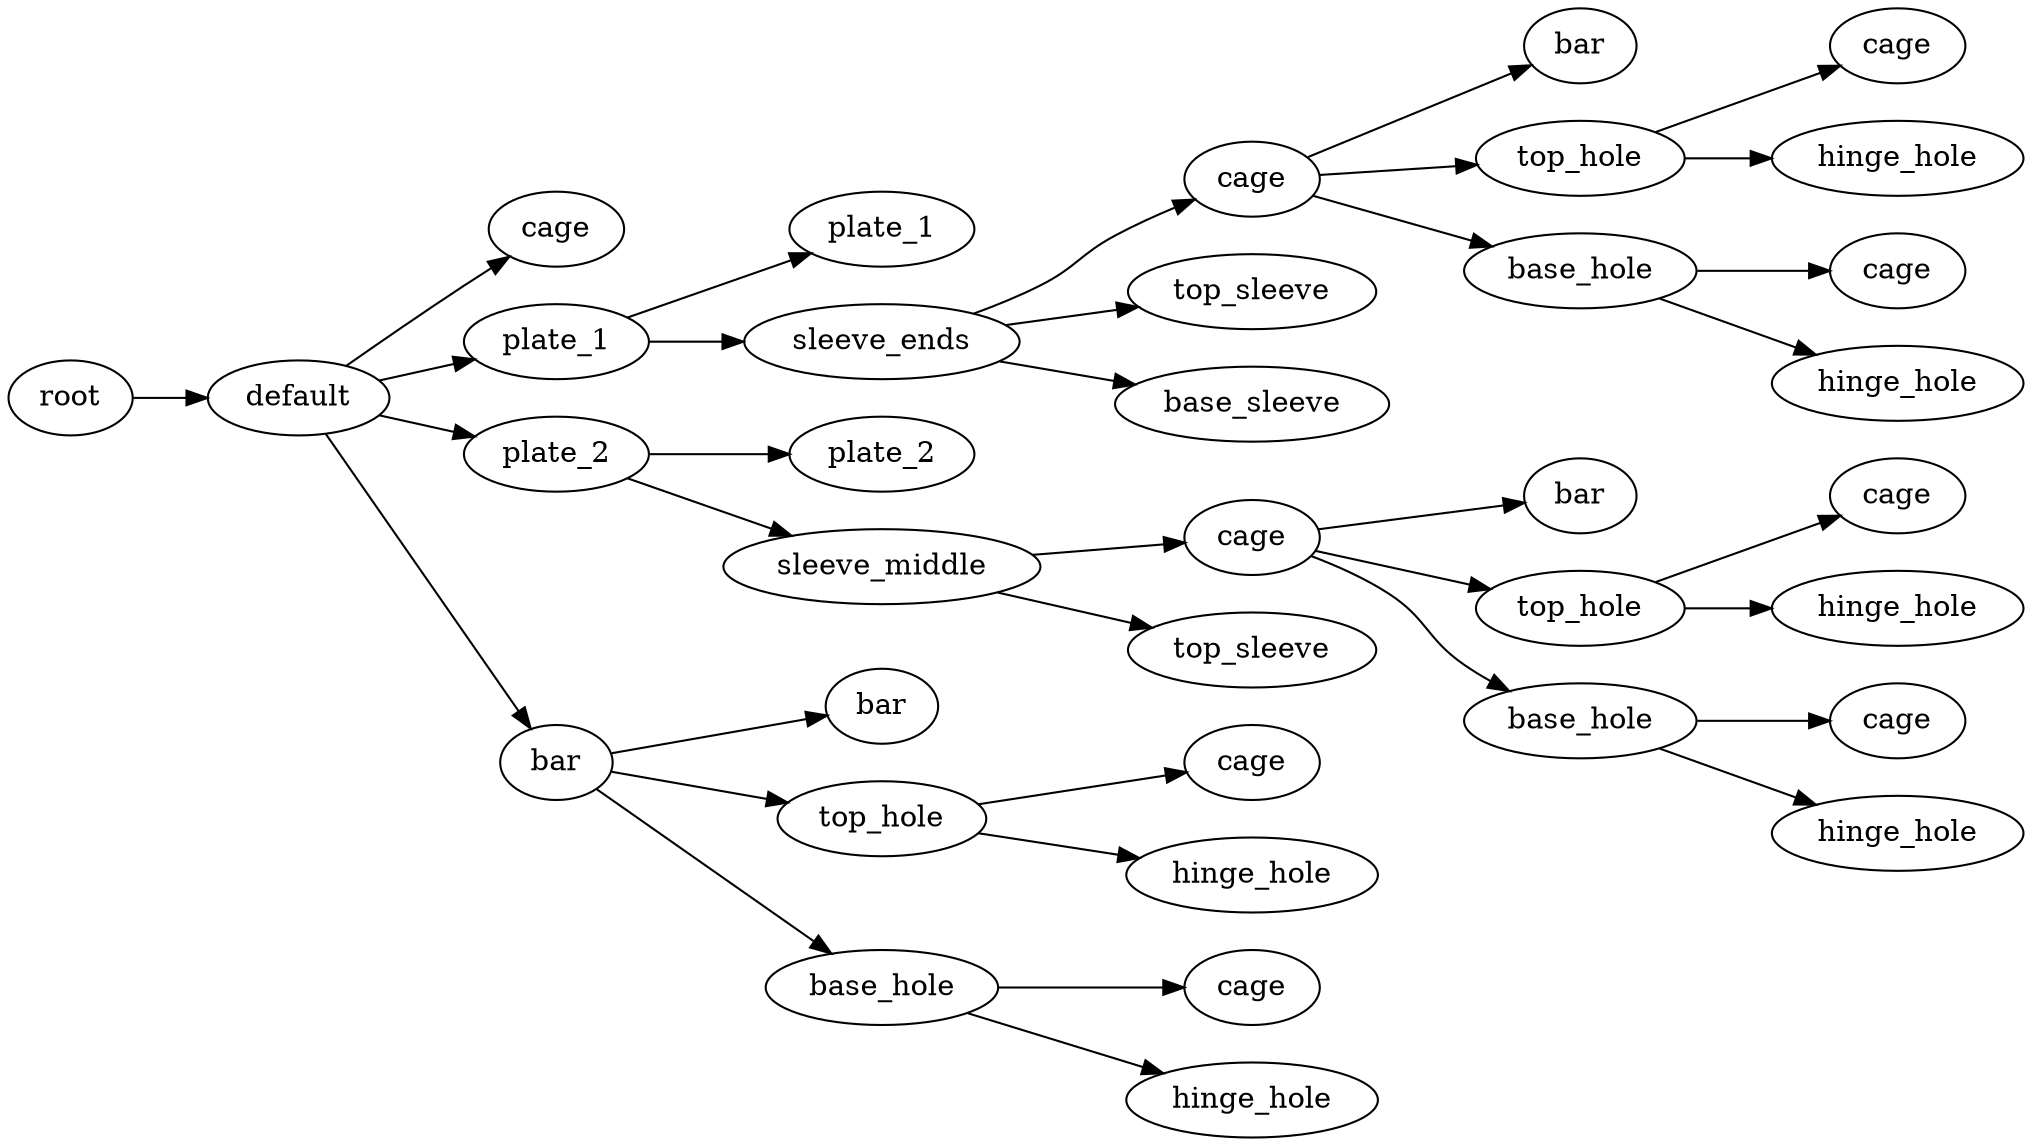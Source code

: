 digraph default {
	graph [rankdir=LR]
	root_205 [label=root href="javascript:s=&quot;\(\)\nNone&quot;; console.log(s); alert(s);"]
	default_206 [label=default href="javascript:s=&quot;\(&#x27;default&#x27;,\)\nHinge3XTestPrint&quot;; console.log(s); alert(s);" tooltip=Hinge3XTestPrint]
	cage_207 [label=cage href="javascript:s=&quot;\(&#x27;default&#x27;,\ &#x27;cage&#x27;\)\nBox&quot;; console.log(s); alert(s);" tooltip=Box]
	plate_1_208 [label=plate_1 href="javascript:s=&quot;\(&#x27;default&#x27;,\ &#x27;plate_1&#x27;\)\nMaker&quot;; console.log(s); alert(s);" tooltip=Maker]
	plate_1_209 [label=plate_1 href="javascript:s=&quot;\(&#x27;default&#x27;,\ &#x27;plate_1&#x27;,\ &#x27;plate_1&#x27;\)\nBox&quot;; console.log(s); alert(s);" tooltip=Box]
	sleeve_ends_210 [label=sleeve_ends href="javascript:s=&quot;\(&#x27;default&#x27;,\ &#x27;plate_1&#x27;,\ &#x27;sleeve_ends&#x27;\)\nHingeBar3XEndHoles&quot;; console.log(s); alert(s);" tooltip=HingeBar3XEndHoles]
	cage_211 [label=cage href="javascript:s=&quot;\(&#x27;default&#x27;,\ &#x27;plate_1&#x27;,\ &#x27;sleeve_ends&#x27;,\ &#x27;cage&#x27;\)\nHingeBar3X&quot;; console.log(s); alert(s);" tooltip=HingeBar3X]
	bar_212 [label=bar href="javascript:s=&quot;\(&#x27;default&#x27;,\ &#x27;plate_1&#x27;,\ &#x27;sleeve_ends&#x27;,\ &#x27;cage&#x27;,\ &#x27;bar&#x27;\)\nCylinder&quot;; console.log(s); alert(s);" tooltip=Cylinder]
	top_hole_213 [label=top_hole href="javascript:s=&quot;\(&#x27;default&#x27;,\ &#x27;plate_1&#x27;,\ &#x27;sleeve_ends&#x27;,\ &#x27;cage&#x27;,\ &#x27;top_hole&#x27;\)\nHingeHole&quot;; console.log(s); alert(s);" tooltip=HingeHole]
	cage_214 [label=cage href="javascript:s=&quot;\(&#x27;default&#x27;,\ &#x27;plate_1&#x27;,\ &#x27;sleeve_ends&#x27;,\ &#x27;cage&#x27;,\ &#x27;top_hole&#x27;,\ &#x27;cage&#x27;\)\nCylinder&quot;; console.log(s); alert(s);" tooltip=Cylinder]
	hinge_hole_215 [label=hinge_hole href="javascript:s=&quot;\(&#x27;default&#x27;,\ &#x27;plate_1&#x27;,\ &#x27;sleeve_ends&#x27;,\ &#x27;cage&#x27;,\ &#x27;top_hole&#x27;,\ &#x27;hinge_hole&#x27;\)\nRotateExtrude&quot;; console.log(s); alert(s);" tooltip=RotateExtrude]
	base_hole_216 [label=base_hole href="javascript:s=&quot;\(&#x27;default&#x27;,\ &#x27;plate_1&#x27;,\ &#x27;sleeve_ends&#x27;,\ &#x27;cage&#x27;,\ &#x27;base_hole&#x27;\)\nHingeHole&quot;; console.log(s); alert(s);" tooltip=HingeHole]
	cage_217 [label=cage href="javascript:s=&quot;\(&#x27;default&#x27;,\ &#x27;plate_1&#x27;,\ &#x27;sleeve_ends&#x27;,\ &#x27;cage&#x27;,\ &#x27;base_hole&#x27;,\ &#x27;cage&#x27;\)\nCylinder&quot;; console.log(s); alert(s);" tooltip=Cylinder]
	hinge_hole_218 [label=hinge_hole href="javascript:s=&quot;\(&#x27;default&#x27;,\ &#x27;plate_1&#x27;,\ &#x27;sleeve_ends&#x27;,\ &#x27;cage&#x27;,\ &#x27;base_hole&#x27;,\ &#x27;hinge_hole&#x27;\)\nRotateExtrude&quot;; console.log(s); alert(s);" tooltip=RotateExtrude]
	top_sleeve_219 [label=top_sleeve href="javascript:s=&quot;\(&#x27;default&#x27;,\ &#x27;plate_1&#x27;,\ &#x27;sleeve_ends&#x27;,\ &#x27;top_sleeve&#x27;\)\nCylinder&quot;; console.log(s); alert(s);" tooltip=Cylinder]
	base_sleeve_220 [label=base_sleeve href="javascript:s=&quot;\(&#x27;default&#x27;,\ &#x27;plate_1&#x27;,\ &#x27;sleeve_ends&#x27;,\ &#x27;base_sleeve&#x27;\)\nCylinder&quot;; console.log(s); alert(s);" tooltip=Cylinder]
	plate_2_221 [label=plate_2 href="javascript:s=&quot;\(&#x27;default&#x27;,\ &#x27;plate_2&#x27;\)\nMaker&quot;; console.log(s); alert(s);" tooltip=Maker]
	plate_2_222 [label=plate_2 href="javascript:s=&quot;\(&#x27;default&#x27;,\ &#x27;plate_2&#x27;,\ &#x27;plate_2&#x27;\)\nBox&quot;; console.log(s); alert(s);" tooltip=Box]
	sleeve_middle_223 [label=sleeve_middle href="javascript:s=&quot;\(&#x27;default&#x27;,\ &#x27;plate_2&#x27;,\ &#x27;sleeve_middle&#x27;\)\nHingeBar3XMiddleHole&quot;; console.log(s); alert(s);" tooltip=HingeBar3XMiddleHole]
	cage_224 [label=cage href="javascript:s=&quot;\(&#x27;default&#x27;,\ &#x27;plate_2&#x27;,\ &#x27;sleeve_middle&#x27;,\ &#x27;cage&#x27;\)\nHingeBar3X&quot;; console.log(s); alert(s);" tooltip=HingeBar3X]
	bar_225 [label=bar href="javascript:s=&quot;\(&#x27;default&#x27;,\ &#x27;plate_2&#x27;,\ &#x27;sleeve_middle&#x27;,\ &#x27;cage&#x27;,\ &#x27;bar&#x27;\)\nCylinder&quot;; console.log(s); alert(s);" tooltip=Cylinder]
	top_hole_226 [label=top_hole href="javascript:s=&quot;\(&#x27;default&#x27;,\ &#x27;plate_2&#x27;,\ &#x27;sleeve_middle&#x27;,\ &#x27;cage&#x27;,\ &#x27;top_hole&#x27;\)\nHingeHole&quot;; console.log(s); alert(s);" tooltip=HingeHole]
	cage_227 [label=cage href="javascript:s=&quot;\(&#x27;default&#x27;,\ &#x27;plate_2&#x27;,\ &#x27;sleeve_middle&#x27;,\ &#x27;cage&#x27;,\ &#x27;top_hole&#x27;,\ &#x27;cage&#x27;\)\nCylinder&quot;; console.log(s); alert(s);" tooltip=Cylinder]
	hinge_hole_228 [label=hinge_hole href="javascript:s=&quot;\(&#x27;default&#x27;,\ &#x27;plate_2&#x27;,\ &#x27;sleeve_middle&#x27;,\ &#x27;cage&#x27;,\ &#x27;top_hole&#x27;,\ &#x27;hinge_hole&#x27;\)\nRotateExtrude&quot;; console.log(s); alert(s);" tooltip=RotateExtrude]
	base_hole_229 [label=base_hole href="javascript:s=&quot;\(&#x27;default&#x27;,\ &#x27;plate_2&#x27;,\ &#x27;sleeve_middle&#x27;,\ &#x27;cage&#x27;,\ &#x27;base_hole&#x27;\)\nHingeHole&quot;; console.log(s); alert(s);" tooltip=HingeHole]
	cage_230 [label=cage href="javascript:s=&quot;\(&#x27;default&#x27;,\ &#x27;plate_2&#x27;,\ &#x27;sleeve_middle&#x27;,\ &#x27;cage&#x27;,\ &#x27;base_hole&#x27;,\ &#x27;cage&#x27;\)\nCylinder&quot;; console.log(s); alert(s);" tooltip=Cylinder]
	hinge_hole_231 [label=hinge_hole href="javascript:s=&quot;\(&#x27;default&#x27;,\ &#x27;plate_2&#x27;,\ &#x27;sleeve_middle&#x27;,\ &#x27;cage&#x27;,\ &#x27;base_hole&#x27;,\ &#x27;hinge_hole&#x27;\)\nRotateExtrude&quot;; console.log(s); alert(s);" tooltip=RotateExtrude]
	top_sleeve_232 [label=top_sleeve href="javascript:s=&quot;\(&#x27;default&#x27;,\ &#x27;plate_2&#x27;,\ &#x27;sleeve_middle&#x27;,\ &#x27;top_sleeve&#x27;\)\nCylinder&quot;; console.log(s); alert(s);" tooltip=Cylinder]
	bar_233 [label=bar href="javascript:s=&quot;\(&#x27;default&#x27;,\ &#x27;bar&#x27;\)\nHingeBar3X&quot;; console.log(s); alert(s);" tooltip=HingeBar3X]
	bar_234 [label=bar href="javascript:s=&quot;\(&#x27;default&#x27;,\ &#x27;bar&#x27;,\ &#x27;bar&#x27;\)\nCylinder&quot;; console.log(s); alert(s);" tooltip=Cylinder]
	top_hole_235 [label=top_hole href="javascript:s=&quot;\(&#x27;default&#x27;,\ &#x27;bar&#x27;,\ &#x27;top_hole&#x27;\)\nHingeHole&quot;; console.log(s); alert(s);" tooltip=HingeHole]
	cage_236 [label=cage href="javascript:s=&quot;\(&#x27;default&#x27;,\ &#x27;bar&#x27;,\ &#x27;top_hole&#x27;,\ &#x27;cage&#x27;\)\nCylinder&quot;; console.log(s); alert(s);" tooltip=Cylinder]
	hinge_hole_237 [label=hinge_hole href="javascript:s=&quot;\(&#x27;default&#x27;,\ &#x27;bar&#x27;,\ &#x27;top_hole&#x27;,\ &#x27;hinge_hole&#x27;\)\nRotateExtrude&quot;; console.log(s); alert(s);" tooltip=RotateExtrude]
	base_hole_238 [label=base_hole href="javascript:s=&quot;\(&#x27;default&#x27;,\ &#x27;bar&#x27;,\ &#x27;base_hole&#x27;\)\nHingeHole&quot;; console.log(s); alert(s);" tooltip=HingeHole]
	cage_239 [label=cage href="javascript:s=&quot;\(&#x27;default&#x27;,\ &#x27;bar&#x27;,\ &#x27;base_hole&#x27;,\ &#x27;cage&#x27;\)\nCylinder&quot;; console.log(s); alert(s);" tooltip=Cylinder]
	hinge_hole_240 [label=hinge_hole href="javascript:s=&quot;\(&#x27;default&#x27;,\ &#x27;bar&#x27;,\ &#x27;base_hole&#x27;,\ &#x27;hinge_hole&#x27;\)\nRotateExtrude&quot;; console.log(s); alert(s);" tooltip=RotateExtrude]
	root_205 -> default_206
	default_206 -> cage_207
	default_206 -> plate_1_208
	plate_1_208 -> plate_1_209
	plate_1_208 -> sleeve_ends_210
	sleeve_ends_210 -> cage_211
	cage_211 -> bar_212
	cage_211 -> top_hole_213
	top_hole_213 -> cage_214
	top_hole_213 -> hinge_hole_215
	cage_211 -> base_hole_216
	base_hole_216 -> cage_217
	base_hole_216 -> hinge_hole_218
	sleeve_ends_210 -> top_sleeve_219
	sleeve_ends_210 -> base_sleeve_220
	default_206 -> plate_2_221
	plate_2_221 -> plate_2_222
	plate_2_221 -> sleeve_middle_223
	sleeve_middle_223 -> cage_224
	cage_224 -> bar_225
	cage_224 -> top_hole_226
	top_hole_226 -> cage_227
	top_hole_226 -> hinge_hole_228
	cage_224 -> base_hole_229
	base_hole_229 -> cage_230
	base_hole_229 -> hinge_hole_231
	sleeve_middle_223 -> top_sleeve_232
	default_206 -> bar_233
	bar_233 -> bar_234
	bar_233 -> top_hole_235
	top_hole_235 -> cage_236
	top_hole_235 -> hinge_hole_237
	bar_233 -> base_hole_238
	base_hole_238 -> cage_239
	base_hole_238 -> hinge_hole_240
}
